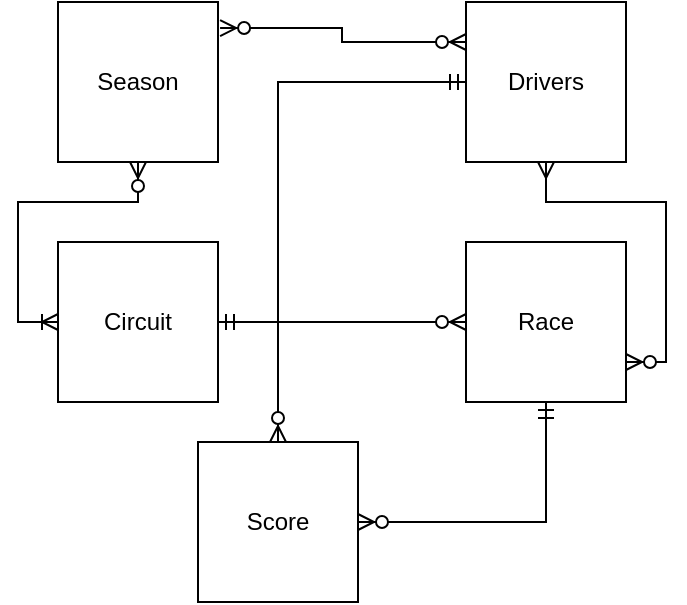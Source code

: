 <mxfile version="14.8.0" type="github">
  <diagram id="BjNS2pmvgADE4GYuvBID" name="Page-1">
    <mxGraphModel dx="1422" dy="804" grid="1" gridSize="10" guides="1" tooltips="1" connect="1" arrows="1" fold="1" page="1" pageScale="1" pageWidth="827" pageHeight="1169" math="0" shadow="0">
      <root>
        <mxCell id="0" />
        <mxCell id="1" parent="0" />
        <mxCell id="AVKD9DnOGfVbJumX4m-C-15" style="edgeStyle=orthogonalEdgeStyle;rounded=0;orthogonalLoop=1;jettySize=auto;html=1;entryX=0;entryY=0.5;entryDx=0;entryDy=0;startArrow=ERzeroToMany;startFill=1;endArrow=ERoneToMany;endFill=0;" edge="1" parent="1" source="AVKD9DnOGfVbJumX4m-C-1" target="AVKD9DnOGfVbJumX4m-C-3">
          <mxGeometry relative="1" as="geometry" />
        </mxCell>
        <mxCell id="AVKD9DnOGfVbJumX4m-C-1" value="Season" style="whiteSpace=wrap;html=1;aspect=fixed;" vertex="1" parent="1">
          <mxGeometry x="210" y="120" width="80" height="80" as="geometry" />
        </mxCell>
        <mxCell id="AVKD9DnOGfVbJumX4m-C-12" style="edgeStyle=orthogonalEdgeStyle;rounded=0;orthogonalLoop=1;jettySize=auto;html=1;entryX=1;entryY=0.75;entryDx=0;entryDy=0;startArrow=ERmany;startFill=0;endArrow=ERzeroToMany;endFill=1;" edge="1" parent="1" source="AVKD9DnOGfVbJumX4m-C-2" target="AVKD9DnOGfVbJumX4m-C-6">
          <mxGeometry relative="1" as="geometry" />
        </mxCell>
        <mxCell id="AVKD9DnOGfVbJumX4m-C-19" style="edgeStyle=orthogonalEdgeStyle;rounded=0;orthogonalLoop=1;jettySize=auto;html=1;startArrow=ERmandOne;startFill=0;endArrow=ERzeroToMany;endFill=1;" edge="1" parent="1" source="AVKD9DnOGfVbJumX4m-C-2" target="AVKD9DnOGfVbJumX4m-C-4">
          <mxGeometry relative="1" as="geometry" />
        </mxCell>
        <mxCell id="AVKD9DnOGfVbJumX4m-C-22" style="edgeStyle=orthogonalEdgeStyle;rounded=0;orthogonalLoop=1;jettySize=auto;html=1;exitX=0;exitY=0.25;exitDx=0;exitDy=0;entryX=1.013;entryY=0.163;entryDx=0;entryDy=0;entryPerimeter=0;startArrow=ERzeroToMany;startFill=1;endArrow=ERzeroToMany;endFill=1;" edge="1" parent="1" source="AVKD9DnOGfVbJumX4m-C-2" target="AVKD9DnOGfVbJumX4m-C-1">
          <mxGeometry relative="1" as="geometry" />
        </mxCell>
        <mxCell id="AVKD9DnOGfVbJumX4m-C-2" value="Drivers" style="whiteSpace=wrap;html=1;aspect=fixed;" vertex="1" parent="1">
          <mxGeometry x="414" y="120" width="80" height="80" as="geometry" />
        </mxCell>
        <mxCell id="AVKD9DnOGfVbJumX4m-C-14" style="edgeStyle=orthogonalEdgeStyle;rounded=0;orthogonalLoop=1;jettySize=auto;html=1;entryX=0;entryY=0.5;entryDx=0;entryDy=0;startArrow=ERmandOne;startFill=0;endArrow=ERzeroToMany;endFill=1;" edge="1" parent="1" source="AVKD9DnOGfVbJumX4m-C-3" target="AVKD9DnOGfVbJumX4m-C-6">
          <mxGeometry relative="1" as="geometry" />
        </mxCell>
        <mxCell id="AVKD9DnOGfVbJumX4m-C-3" value="Circuit" style="whiteSpace=wrap;html=1;aspect=fixed;" vertex="1" parent="1">
          <mxGeometry x="210" y="240" width="80" height="80" as="geometry" />
        </mxCell>
        <mxCell id="AVKD9DnOGfVbJumX4m-C-16" style="edgeStyle=orthogonalEdgeStyle;rounded=0;orthogonalLoop=1;jettySize=auto;html=1;entryX=0.5;entryY=1;entryDx=0;entryDy=0;endArrow=ERmandOne;endFill=0;startArrow=ERzeroToMany;startFill=1;" edge="1" parent="1" source="AVKD9DnOGfVbJumX4m-C-4" target="AVKD9DnOGfVbJumX4m-C-6">
          <mxGeometry relative="1" as="geometry" />
        </mxCell>
        <mxCell id="AVKD9DnOGfVbJumX4m-C-4" value="Score" style="whiteSpace=wrap;html=1;aspect=fixed;" vertex="1" parent="1">
          <mxGeometry x="280" y="340" width="80" height="80" as="geometry" />
        </mxCell>
        <mxCell id="AVKD9DnOGfVbJumX4m-C-6" value="Race" style="whiteSpace=wrap;html=1;aspect=fixed;" vertex="1" parent="1">
          <mxGeometry x="414" y="240" width="80" height="80" as="geometry" />
        </mxCell>
      </root>
    </mxGraphModel>
  </diagram>
</mxfile>
